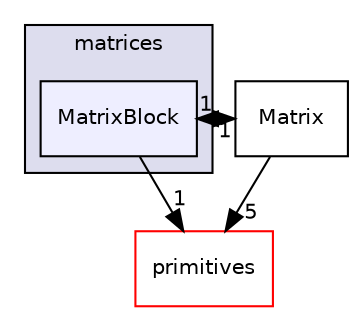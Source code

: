 digraph "src/OpenFOAM/matrices/MatrixBlock" {
  bgcolor=transparent;
  compound=true
  node [ fontsize="10", fontname="Helvetica"];
  edge [ labelfontsize="10", labelfontname="Helvetica"];
  subgraph clusterdir_b07477ab37bc0cd7eb28fb569c691c21 {
    graph [ bgcolor="#ddddee", pencolor="black", label="matrices" fontname="Helvetica", fontsize="10", URL="dir_b07477ab37bc0cd7eb28fb569c691c21.html"]
  dir_ea5e7d507daa1858af14ec48c3f3b1c7 [shape=box, label="MatrixBlock", style="filled", fillcolor="#eeeeff", pencolor="black", URL="dir_ea5e7d507daa1858af14ec48c3f3b1c7.html"];
  }
  dir_14ee30411da660ce7a4c0e27a888c3fd [shape=box label="Matrix" URL="dir_14ee30411da660ce7a4c0e27a888c3fd.html"];
  dir_3e50f45338116b169052b428016851aa [shape=box label="primitives" color="red" URL="dir_3e50f45338116b169052b428016851aa.html"];
  dir_ea5e7d507daa1858af14ec48c3f3b1c7->dir_14ee30411da660ce7a4c0e27a888c3fd [headlabel="1", labeldistance=1.5 headhref="dir_002212_002211.html"];
  dir_ea5e7d507daa1858af14ec48c3f3b1c7->dir_3e50f45338116b169052b428016851aa [headlabel="1", labeldistance=1.5 headhref="dir_002212_002326.html"];
  dir_14ee30411da660ce7a4c0e27a888c3fd->dir_ea5e7d507daa1858af14ec48c3f3b1c7 [headlabel="1", labeldistance=1.5 headhref="dir_002211_002212.html"];
  dir_14ee30411da660ce7a4c0e27a888c3fd->dir_3e50f45338116b169052b428016851aa [headlabel="5", labeldistance=1.5 headhref="dir_002211_002326.html"];
}
